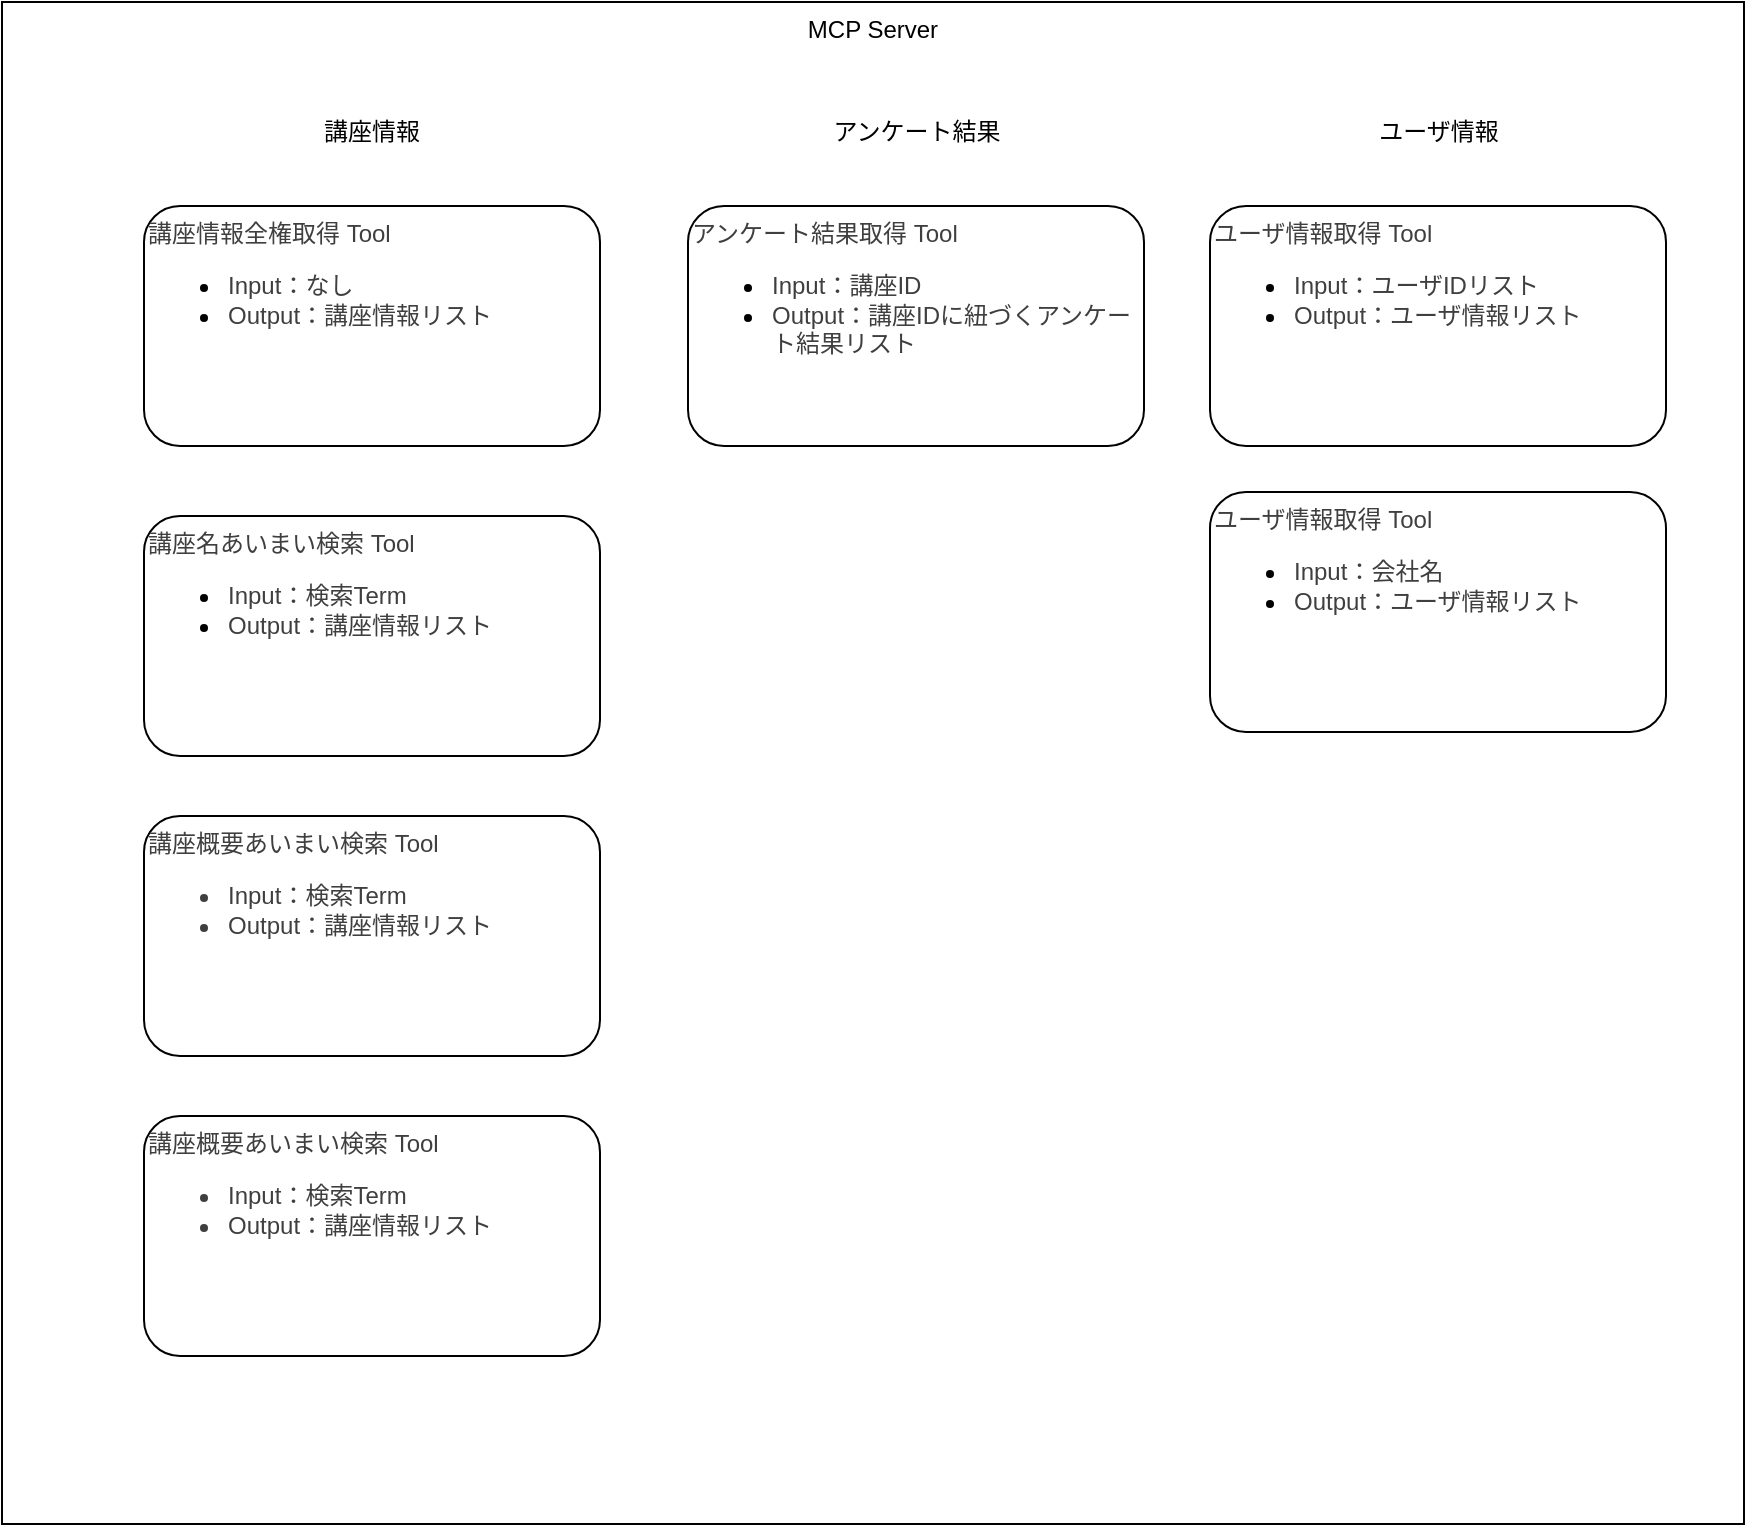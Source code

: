 <mxfile>
    <diagram id="oxVAP1BDpZ1PtvtOPXs5" name="Page-1">
        <mxGraphModel dx="2086" dy="1124" grid="0" gridSize="10" guides="1" tooltips="1" connect="1" arrows="1" fold="1" page="0" pageScale="1" pageWidth="850" pageHeight="1100" background="#ffffff" math="0" shadow="0">
            <root>
                <mxCell id="0"/>
                <mxCell id="1" parent="0"/>
                <mxCell id="34" value="MCP Server" style="rounded=0;whiteSpace=wrap;html=1;verticalAlign=top;" parent="1" vertex="1">
                    <mxGeometry x="-846" y="-102" width="871" height="761" as="geometry"/>
                </mxCell>
                <mxCell id="35" value="&lt;span style=&quot;color: rgb(63, 63, 63); background-color: transparent;&quot;&gt;講座名あいまい検索 Tool&lt;/span&gt;&lt;ul&gt;&lt;li&gt;&lt;span style=&quot;color: rgb(63, 63, 63); background-color: transparent;&quot;&gt;Input：検索Term&lt;/span&gt;&lt;/li&gt;&lt;li&gt;&lt;span style=&quot;color: rgb(63, 63, 63); background-color: transparent;&quot;&gt;Output：講座情報リスト&lt;/span&gt;&lt;/li&gt;&lt;/ul&gt;" style="rounded=1;whiteSpace=wrap;html=1;verticalAlign=top;align=left;" parent="1" vertex="1">
                    <mxGeometry x="-775" y="155" width="228" height="120" as="geometry"/>
                </mxCell>
                <mxCell id="37" value="&lt;span style=&quot;color: rgb(63, 63, 63); background-color: transparent;&quot;&gt;アンケート結果取得 Tool&lt;/span&gt;&lt;br&gt;&lt;ul&gt;&lt;li&gt;&lt;span style=&quot;color: rgb(63, 63, 63); background-color: transparent;&quot;&gt;Input：講座ID&lt;/span&gt;&lt;/li&gt;&lt;li&gt;&lt;span style=&quot;color: rgb(63, 63, 63); background-color: transparent;&quot;&gt;Output：講座IDに紐づくアンケート結果リスト&lt;/span&gt;&lt;/li&gt;&lt;/ul&gt;" style="rounded=1;whiteSpace=wrap;html=1;verticalAlign=top;align=left;" parent="1" vertex="1">
                    <mxGeometry x="-503" width="228" height="120" as="geometry"/>
                </mxCell>
                <mxCell id="38" value="&lt;span style=&quot;color: rgb(63, 63, 63); background-color: transparent;&quot;&gt;ユーザ情報取得 Tool&lt;/span&gt;&lt;br&gt;&lt;ul&gt;&lt;li&gt;&lt;span style=&quot;color: rgb(63, 63, 63); background-color: transparent;&quot;&gt;Input：ユーザIDリスト&lt;/span&gt;&lt;/li&gt;&lt;li&gt;&lt;span style=&quot;color: rgb(63, 63, 63); background-color: transparent;&quot;&gt;Output：ユーザ情報リスト&lt;/span&gt;&lt;/li&gt;&lt;/ul&gt;" style="rounded=1;whiteSpace=wrap;html=1;verticalAlign=top;align=left;" parent="1" vertex="1">
                    <mxGeometry x="-242" width="228" height="120" as="geometry"/>
                </mxCell>
                <mxCell id="41" value="&lt;span style=&quot;color: rgb(63, 63, 63); background-color: transparent;&quot;&gt;講座概要あいまい検索 Tool&lt;/span&gt;&lt;ul&gt;&lt;li style=&quot;color: rgb(63, 63, 63); scrollbar-color: rgb(226, 226, 226) rgb(251, 251, 251);&quot;&gt;&lt;span style=&quot;scrollbar-color: rgb(226, 226, 226) rgb(251, 251, 251); background-color: transparent; color: rgb(63, 63, 63);&quot;&gt;Input：検索Term&lt;/span&gt;&lt;/li&gt;&lt;li style=&quot;color: rgb(63, 63, 63); scrollbar-color: rgb(226, 226, 226) rgb(251, 251, 251);&quot;&gt;&lt;span style=&quot;scrollbar-color: rgb(226, 226, 226) rgb(251, 251, 251); background-color: transparent; color: rgb(63, 63, 63);&quot;&gt;Output：講座情報リスト&lt;/span&gt;&lt;/li&gt;&lt;/ul&gt;" style="rounded=1;whiteSpace=wrap;html=1;verticalAlign=top;align=left;" parent="1" vertex="1">
                    <mxGeometry x="-775" y="305" width="228" height="120" as="geometry"/>
                </mxCell>
                <mxCell id="42" value="講座情報" style="text;html=1;align=center;verticalAlign=middle;whiteSpace=wrap;rounded=0;" parent="1" vertex="1">
                    <mxGeometry x="-691" y="-52" width="60" height="30" as="geometry"/>
                </mxCell>
                <mxCell id="43" value="アンケート結果" style="text;html=1;align=center;verticalAlign=middle;whiteSpace=wrap;rounded=0;" parent="1" vertex="1">
                    <mxGeometry x="-440.5" y="-52" width="103" height="30" as="geometry"/>
                </mxCell>
                <mxCell id="45" value="ユーザ情報" style="text;html=1;align=center;verticalAlign=middle;whiteSpace=wrap;rounded=0;" parent="1" vertex="1">
                    <mxGeometry x="-179.5" y="-52" width="103" height="30" as="geometry"/>
                </mxCell>
                <mxCell id="46" value="&lt;span style=&quot;color: rgb(63, 63, 63); background-color: transparent;&quot;&gt;講座概要あいまい検索 Tool&lt;/span&gt;&lt;ul&gt;&lt;li style=&quot;color: rgb(63, 63, 63); scrollbar-color: rgb(226, 226, 226) rgb(251, 251, 251);&quot;&gt;&lt;span style=&quot;scrollbar-color: rgb(226, 226, 226) rgb(251, 251, 251); background-color: transparent; color: rgb(63, 63, 63);&quot;&gt;Input：検索Term&lt;/span&gt;&lt;/li&gt;&lt;li style=&quot;color: rgb(63, 63, 63); scrollbar-color: rgb(226, 226, 226) rgb(251, 251, 251);&quot;&gt;&lt;span style=&quot;scrollbar-color: rgb(226, 226, 226) rgb(251, 251, 251); background-color: transparent; color: rgb(63, 63, 63);&quot;&gt;Output：講座情報リスト&lt;/span&gt;&lt;/li&gt;&lt;/ul&gt;" style="rounded=1;whiteSpace=wrap;html=1;verticalAlign=top;align=left;" parent="1" vertex="1">
                    <mxGeometry x="-775" y="455" width="228" height="120" as="geometry"/>
                </mxCell>
                <mxCell id="47" value="&lt;span style=&quot;color: rgb(63, 63, 63); background-color: transparent;&quot;&gt;講座情報全権取得 Tool&lt;/span&gt;&lt;ul&gt;&lt;li&gt;&lt;span style=&quot;color: rgb(63, 63, 63); background-color: transparent;&quot;&gt;Input：なし&lt;/span&gt;&lt;/li&gt;&lt;li&gt;&lt;span style=&quot;color: rgb(63, 63, 63); background-color: transparent;&quot;&gt;Output：講座情報リスト&lt;/span&gt;&lt;/li&gt;&lt;/ul&gt;" style="rounded=1;whiteSpace=wrap;html=1;verticalAlign=top;align=left;" vertex="1" parent="1">
                    <mxGeometry x="-775" width="228" height="120" as="geometry"/>
                </mxCell>
                <mxCell id="48" value="&lt;span style=&quot;color: rgb(63, 63, 63); background-color: transparent;&quot;&gt;ユーザ情報取得 Tool&lt;/span&gt;&lt;br&gt;&lt;ul&gt;&lt;li&gt;&lt;span style=&quot;color: rgb(63, 63, 63); background-color: transparent;&quot;&gt;Input：会社名&lt;/span&gt;&lt;/li&gt;&lt;li&gt;&lt;span style=&quot;color: rgb(63, 63, 63); background-color: transparent;&quot;&gt;Output：ユーザ情報リスト&lt;/span&gt;&lt;/li&gt;&lt;/ul&gt;" style="rounded=1;whiteSpace=wrap;html=1;verticalAlign=top;align=left;" vertex="1" parent="1">
                    <mxGeometry x="-242" y="143" width="228" height="120" as="geometry"/>
                </mxCell>
            </root>
        </mxGraphModel>
    </diagram>
</mxfile>
